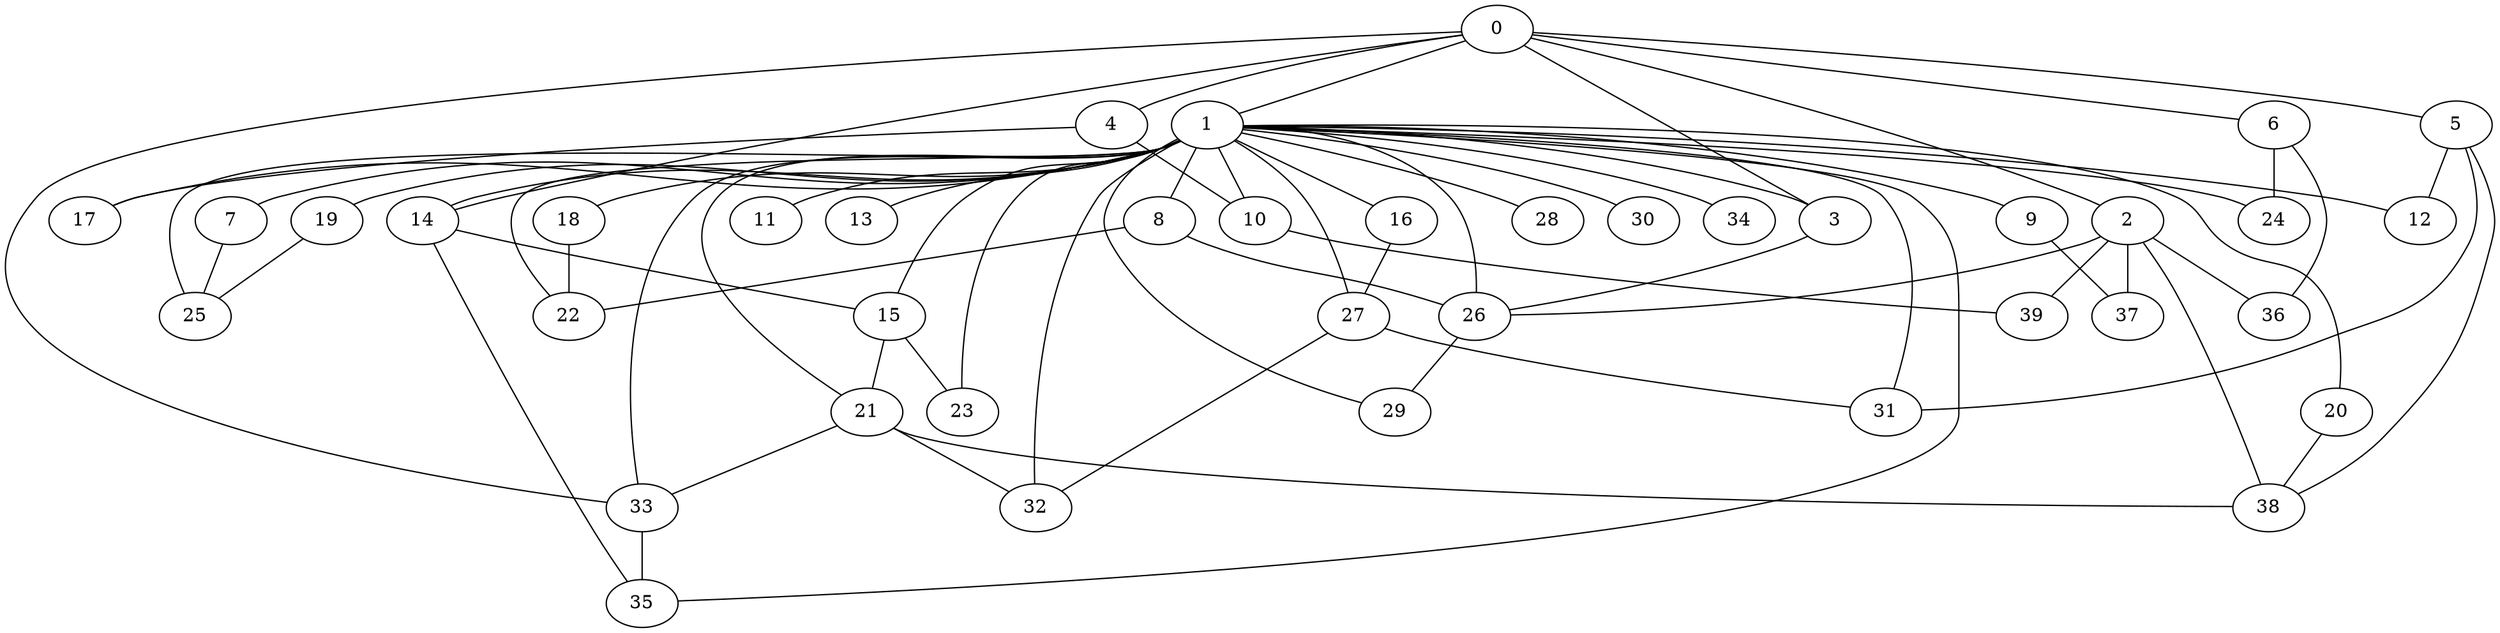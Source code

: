 
graph graphname {
    0 -- 1
0 -- 2
0 -- 3
0 -- 4
0 -- 5
0 -- 6
0 -- 33
0 -- 14
1 -- 7
1 -- 8
1 -- 9
1 -- 10
1 -- 11
1 -- 12
1 -- 13
1 -- 14
1 -- 15
1 -- 16
1 -- 17
1 -- 18
1 -- 19
1 -- 20
1 -- 21
1 -- 22
1 -- 23
1 -- 24
1 -- 25
1 -- 26
1 -- 27
1 -- 28
1 -- 29
1 -- 30
1 -- 31
1 -- 32
1 -- 33
1 -- 34
1 -- 35
1 -- 3
2 -- 36
2 -- 37
2 -- 38
2 -- 39
2 -- 26
3 -- 26
4 -- 10
4 -- 17
5 -- 31
5 -- 38
5 -- 12
6 -- 24
6 -- 36
7 -- 25
8 -- 26
8 -- 22
9 -- 37
10 -- 39
14 -- 15
14 -- 35
15 -- 23
15 -- 21
16 -- 27
18 -- 22
19 -- 25
20 -- 38
21 -- 38
21 -- 33
21 -- 32
26 -- 29
27 -- 32
27 -- 31
33 -- 35

}
